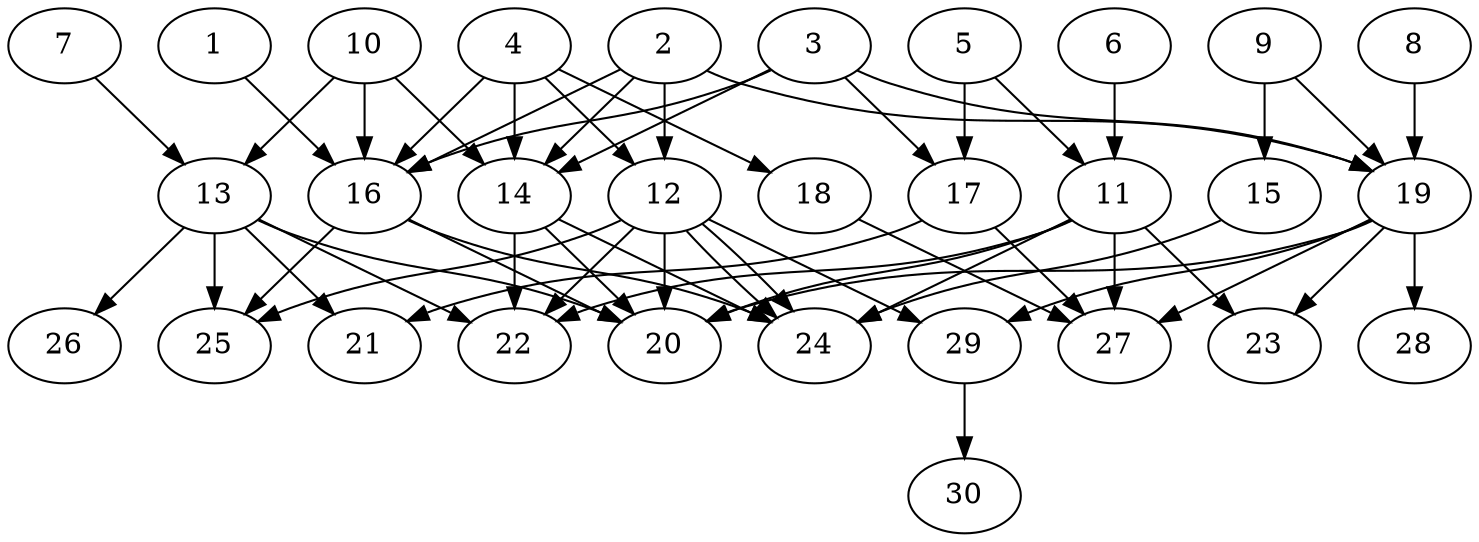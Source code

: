 // DAG automatically generated by daggen at Thu Oct  3 14:04:18 2019
// ./daggen --dot -n 30 --ccr 0.4 --fat 0.7 --regular 0.9 --density 0.6 --mindata 5242880 --maxdata 52428800 
digraph G {
  1 [size="85332480", alpha="0.03", expect_size="34132992"] 
  1 -> 16 [size ="34132992"]
  2 [size="118120960", alpha="0.10", expect_size="47248384"] 
  2 -> 12 [size ="47248384"]
  2 -> 14 [size ="47248384"]
  2 -> 16 [size ="47248384"]
  2 -> 19 [size ="47248384"]
  3 [size="118796800", alpha="0.18", expect_size="47518720"] 
  3 -> 14 [size ="47518720"]
  3 -> 16 [size ="47518720"]
  3 -> 17 [size ="47518720"]
  3 -> 19 [size ="47518720"]
  4 [size="77808640", alpha="0.08", expect_size="31123456"] 
  4 -> 12 [size ="31123456"]
  4 -> 14 [size ="31123456"]
  4 -> 16 [size ="31123456"]
  4 -> 18 [size ="31123456"]
  5 [size="80568320", alpha="0.18", expect_size="32227328"] 
  5 -> 11 [size ="32227328"]
  5 -> 17 [size ="32227328"]
  6 [size="82063360", alpha="0.13", expect_size="32825344"] 
  6 -> 11 [size ="32825344"]
  7 [size="43048960", alpha="0.13", expect_size="17219584"] 
  7 -> 13 [size ="17219584"]
  8 [size="66995200", alpha="0.08", expect_size="26798080"] 
  8 -> 19 [size ="26798080"]
  9 [size="123051520", alpha="0.07", expect_size="49220608"] 
  9 -> 15 [size ="49220608"]
  9 -> 19 [size ="49220608"]
  10 [size="81671680", alpha="0.19", expect_size="32668672"] 
  10 -> 13 [size ="32668672"]
  10 -> 14 [size ="32668672"]
  10 -> 16 [size ="32668672"]
  11 [size="18631680", alpha="0.14", expect_size="7452672"] 
  11 -> 20 [size ="7452672"]
  11 -> 22 [size ="7452672"]
  11 -> 23 [size ="7452672"]
  11 -> 24 [size ="7452672"]
  11 -> 27 [size ="7452672"]
  12 [size="36254720", alpha="0.19", expect_size="14501888"] 
  12 -> 20 [size ="14501888"]
  12 -> 22 [size ="14501888"]
  12 -> 24 [size ="14501888"]
  12 -> 24 [size ="14501888"]
  12 -> 25 [size ="14501888"]
  12 -> 29 [size ="14501888"]
  13 [size="97850880", alpha="0.17", expect_size="39140352"] 
  13 -> 20 [size ="39140352"]
  13 -> 21 [size ="39140352"]
  13 -> 22 [size ="39140352"]
  13 -> 25 [size ="39140352"]
  13 -> 26 [size ="39140352"]
  14 [size="83873280", alpha="0.08", expect_size="33549312"] 
  14 -> 20 [size ="33549312"]
  14 -> 22 [size ="33549312"]
  14 -> 24 [size ="33549312"]
  15 [size="128110080", alpha="0.02", expect_size="51244032"] 
  15 -> 24 [size ="51244032"]
  16 [size="118558720", alpha="0.11", expect_size="47423488"] 
  16 -> 20 [size ="47423488"]
  16 -> 24 [size ="47423488"]
  16 -> 25 [size ="47423488"]
  17 [size="80092160", alpha="0.10", expect_size="32036864"] 
  17 -> 21 [size ="32036864"]
  17 -> 27 [size ="32036864"]
  18 [size="38013440", alpha="0.14", expect_size="15205376"] 
  18 -> 27 [size ="15205376"]
  19 [size="82598400", alpha="0.16", expect_size="33039360"] 
  19 -> 20 [size ="33039360"]
  19 -> 23 [size ="33039360"]
  19 -> 27 [size ="33039360"]
  19 -> 28 [size ="33039360"]
  19 -> 29 [size ="33039360"]
  20 [size="123225600", alpha="0.03", expect_size="49290240"] 
  21 [size="114616320", alpha="0.02", expect_size="45846528"] 
  22 [size="77114880", alpha="0.18", expect_size="30845952"] 
  23 [size="68856320", alpha="0.13", expect_size="27542528"] 
  24 [size="51087360", alpha="0.19", expect_size="20434944"] 
  25 [size="100096000", alpha="0.16", expect_size="40038400"] 
  26 [size="109829120", alpha="0.05", expect_size="43931648"] 
  27 [size="57553920", alpha="0.19", expect_size="23021568"] 
  28 [size="117360640", alpha="0.02", expect_size="46944256"] 
  29 [size="79982080", alpha="0.04", expect_size="31992832"] 
  29 -> 30 [size ="31992832"]
  30 [size="55541760", alpha="0.17", expect_size="22216704"] 
}
